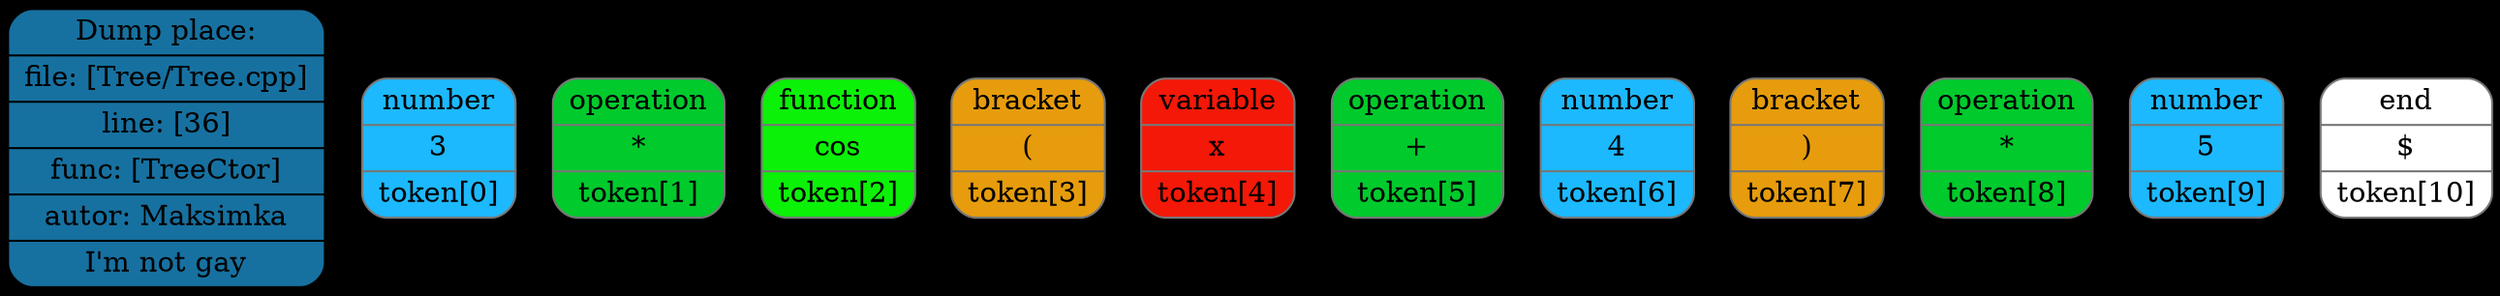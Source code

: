 digraph G{
rankdir=TB
graph [bgcolor="#000000"];
place[shape=Mrecord, style=filled, fillcolor="#1771a0", pos="0,1!",label = " { Dump place: | file: [Tree/Tree.cpp] | line: [36] | func: [TreeCtor] | autor: Maksimka | I'm not gay } "color = "#000000"];
token0[shape=Mrecord, style=filled, fillcolor="#1cb9ff",label = " { number | 3 |  token[0] } "color = "#777777"];
token1[shape=Mrecord, style=filled, fillcolor="#00ca2c",label = " { operation | * |  token[1] } "color = "#777777"];
token2[shape=Mrecord, style=filled, fillcolor="#0cf108",label = " { function | cos |  token[2] } "color = "#777777"];
token3[shape=Mrecord, style=filled, fillcolor="#e69c0c",label = " { bracket | ( |  token[3] } "color = "#777777"];
token4[shape=Mrecord, style=filled, fillcolor="#f31807",label = " { variable | x |  token[4] } "color = "#777777"];
token5[shape=Mrecord, style=filled, fillcolor="#00ca2c",label = " { operation | + |  token[5] } "color = "#777777"];
token6[shape=Mrecord, style=filled, fillcolor="#1cb9ff",label = " { number | 4 |  token[6] } "color = "#777777"];
token7[shape=Mrecord, style=filled, fillcolor="#e69c0c",label = " { bracket | ) |  token[7] } "color = "#777777"];
token8[shape=Mrecord, style=filled, fillcolor="#00ca2c",label = " { operation | * |  token[8] } "color = "#777777"];
token9[shape=Mrecord, style=filled, fillcolor="#1cb9ff",label = " { number | 5 |  token[9] } "color = "#777777"];
token10[shape=Mrecord, style=filled, fillcolor="#ffffff",label = " { end | $ |  token[10] } "color = "#777777"];
}
